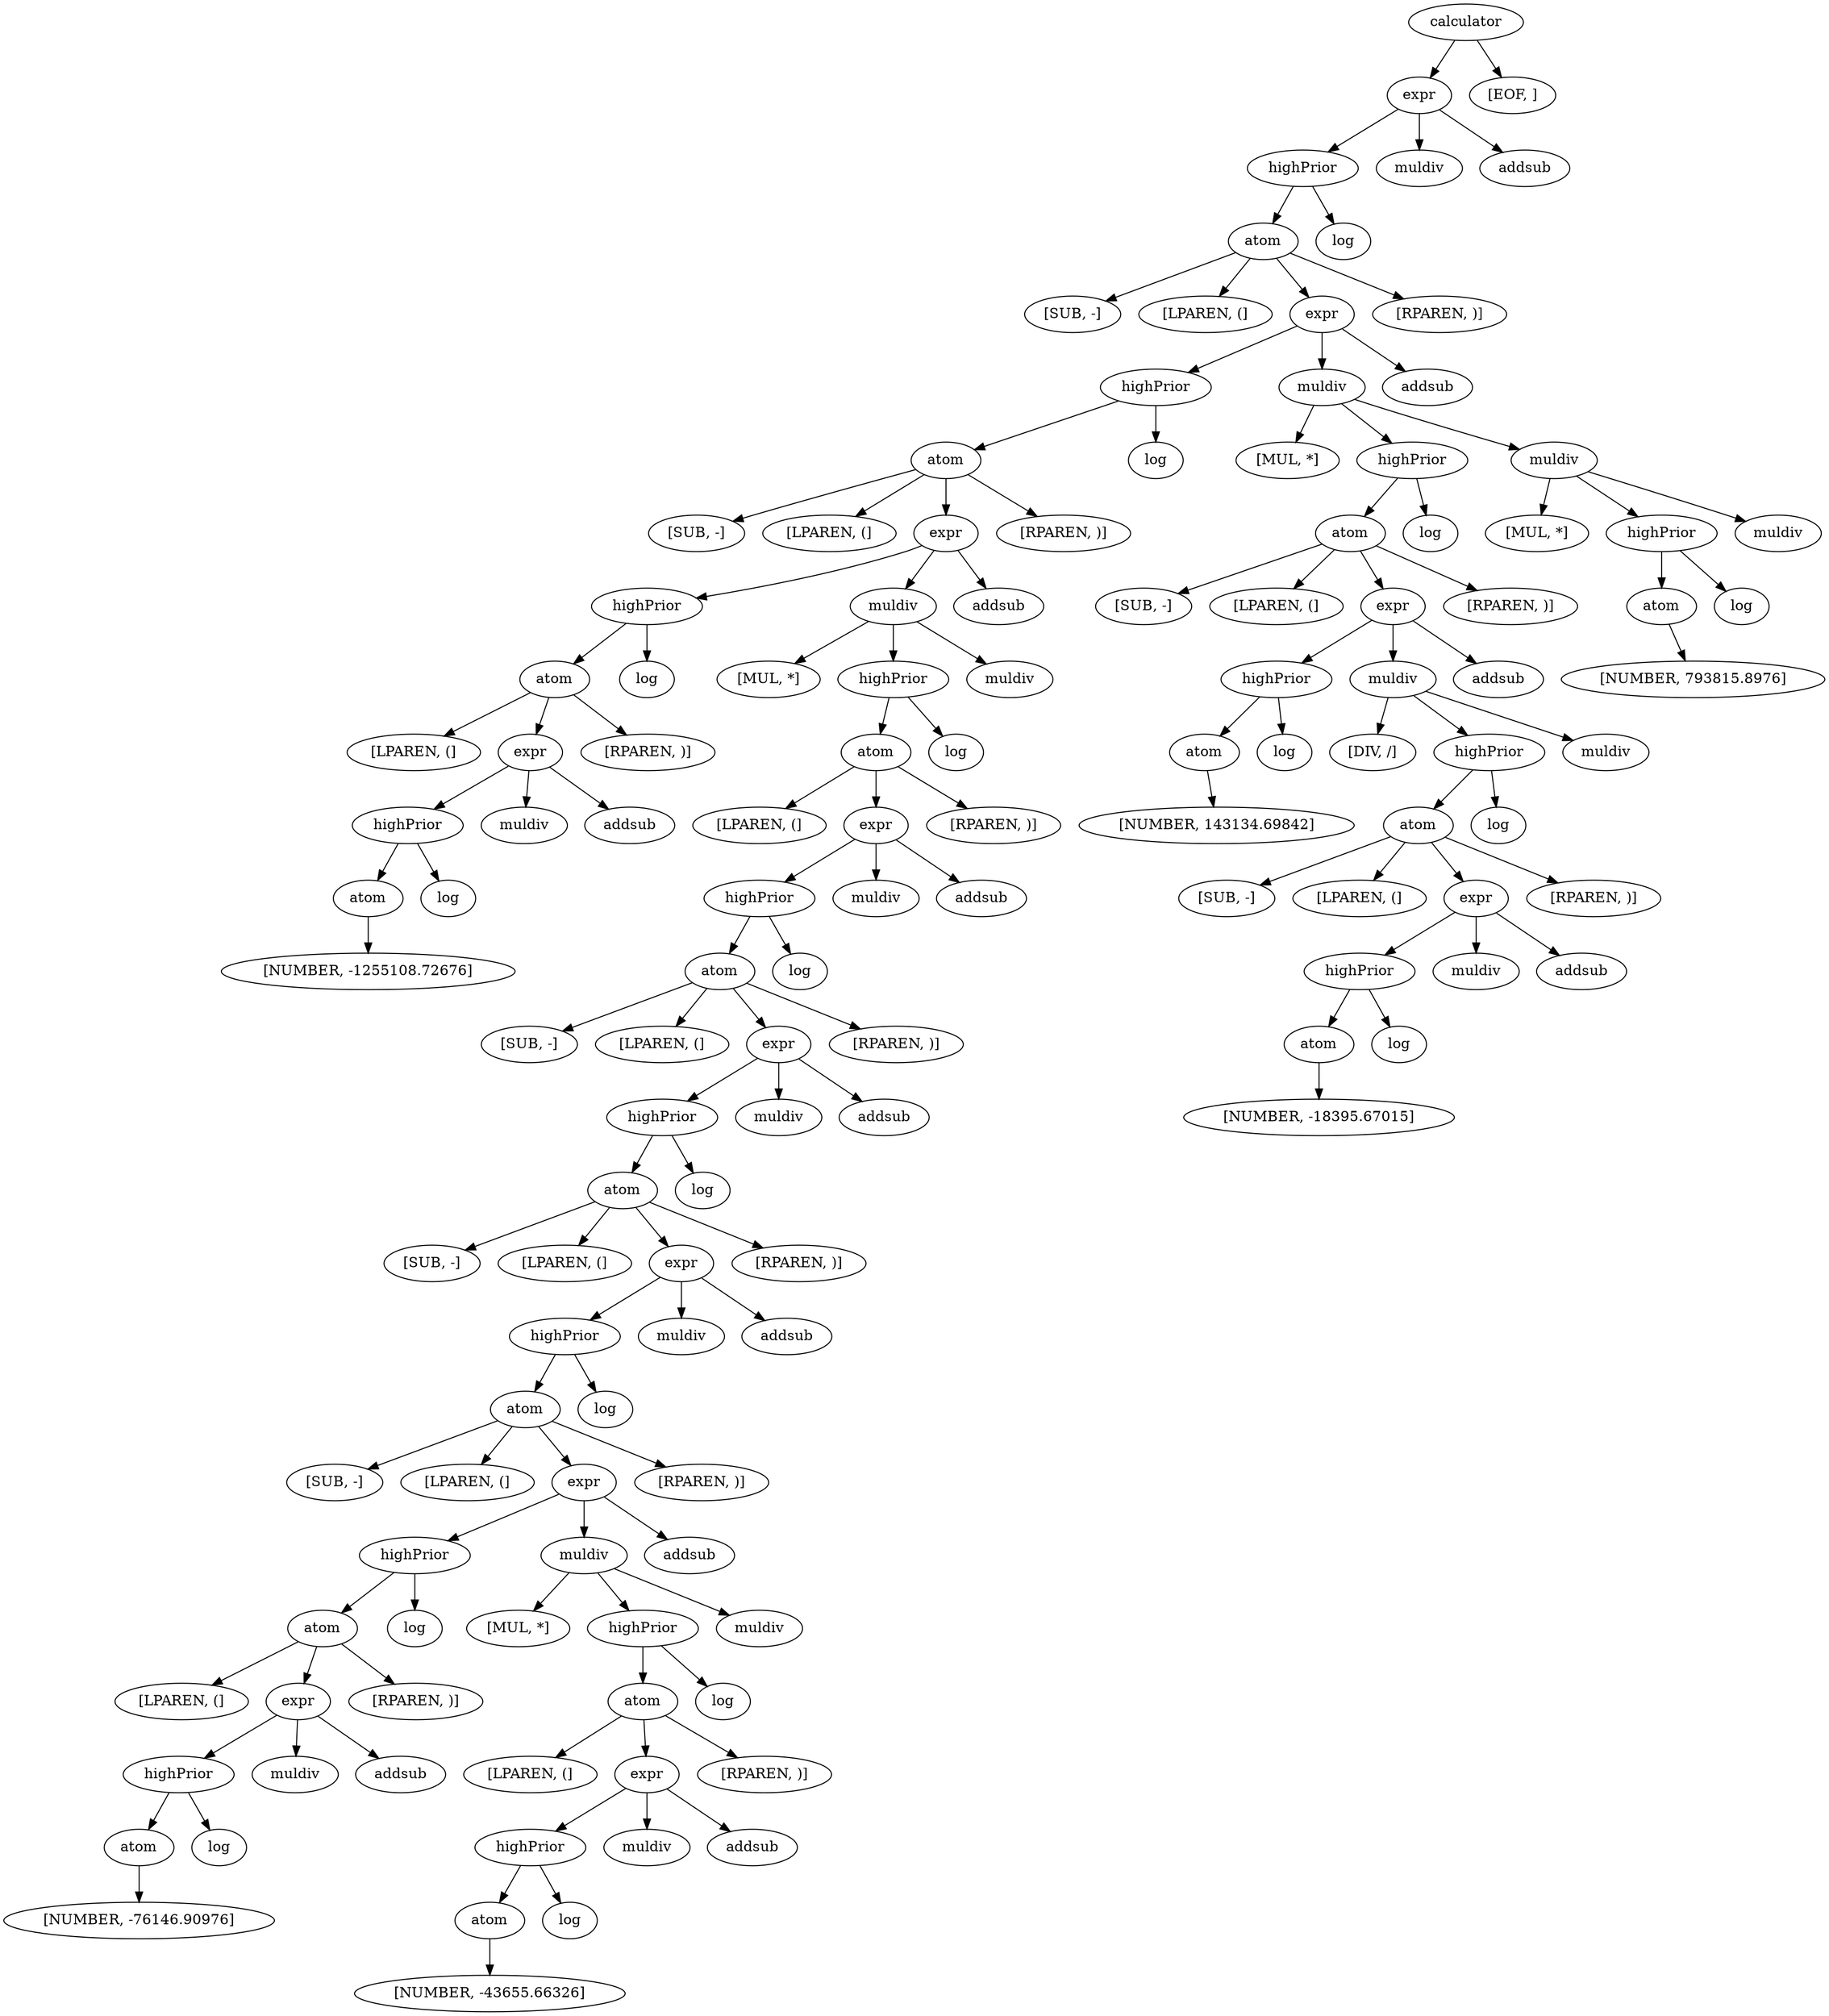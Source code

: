 digraph G {
0 [label = "calculator"]
1 [label = "expr"]
0 -> 1
2 [label = "highPrior"]
1 -> 2
3 [label = "atom"]
2 -> 3
4 [label = "[SUB, -]"]
3 -> 4
5 [label = "[LPAREN, (]"]
3 -> 5
6 [label = "expr"]
3 -> 6
7 [label = "highPrior"]
6 -> 7
8 [label = "atom"]
7 -> 8
9 [label = "[SUB, -]"]
8 -> 9
10 [label = "[LPAREN, (]"]
8 -> 10
11 [label = "expr"]
8 -> 11
12 [label = "highPrior"]
11 -> 12
13 [label = "atom"]
12 -> 13
14 [label = "[LPAREN, (]"]
13 -> 14
15 [label = "expr"]
13 -> 15
16 [label = "highPrior"]
15 -> 16
17 [label = "atom"]
16 -> 17
18 [label = "[NUMBER, -1255108.72676]"]
17 -> 18
19 [label = "log"]
16 -> 19
20 [label = "muldiv"]
15 -> 20
21 [label = "addsub"]
15 -> 21
22 [label = "[RPAREN, )]"]
13 -> 22
23 [label = "log"]
12 -> 23
24 [label = "muldiv"]
11 -> 24
25 [label = "[MUL, *]"]
24 -> 25
26 [label = "highPrior"]
24 -> 26
27 [label = "atom"]
26 -> 27
28 [label = "[LPAREN, (]"]
27 -> 28
29 [label = "expr"]
27 -> 29
30 [label = "highPrior"]
29 -> 30
31 [label = "atom"]
30 -> 31
32 [label = "[SUB, -]"]
31 -> 32
33 [label = "[LPAREN, (]"]
31 -> 33
34 [label = "expr"]
31 -> 34
35 [label = "highPrior"]
34 -> 35
36 [label = "atom"]
35 -> 36
37 [label = "[SUB, -]"]
36 -> 37
38 [label = "[LPAREN, (]"]
36 -> 38
39 [label = "expr"]
36 -> 39
40 [label = "highPrior"]
39 -> 40
41 [label = "atom"]
40 -> 41
42 [label = "[SUB, -]"]
41 -> 42
43 [label = "[LPAREN, (]"]
41 -> 43
44 [label = "expr"]
41 -> 44
45 [label = "highPrior"]
44 -> 45
46 [label = "atom"]
45 -> 46
47 [label = "[LPAREN, (]"]
46 -> 47
48 [label = "expr"]
46 -> 48
49 [label = "highPrior"]
48 -> 49
50 [label = "atom"]
49 -> 50
51 [label = "[NUMBER, -76146.90976]"]
50 -> 51
52 [label = "log"]
49 -> 52
53 [label = "muldiv"]
48 -> 53
54 [label = "addsub"]
48 -> 54
55 [label = "[RPAREN, )]"]
46 -> 55
56 [label = "log"]
45 -> 56
57 [label = "muldiv"]
44 -> 57
58 [label = "[MUL, *]"]
57 -> 58
59 [label = "highPrior"]
57 -> 59
60 [label = "atom"]
59 -> 60
61 [label = "[LPAREN, (]"]
60 -> 61
62 [label = "expr"]
60 -> 62
63 [label = "highPrior"]
62 -> 63
64 [label = "atom"]
63 -> 64
65 [label = "[NUMBER, -43655.66326]"]
64 -> 65
66 [label = "log"]
63 -> 66
67 [label = "muldiv"]
62 -> 67
68 [label = "addsub"]
62 -> 68
69 [label = "[RPAREN, )]"]
60 -> 69
70 [label = "log"]
59 -> 70
71 [label = "muldiv"]
57 -> 71
72 [label = "addsub"]
44 -> 72
73 [label = "[RPAREN, )]"]
41 -> 73
74 [label = "log"]
40 -> 74
75 [label = "muldiv"]
39 -> 75
76 [label = "addsub"]
39 -> 76
77 [label = "[RPAREN, )]"]
36 -> 77
78 [label = "log"]
35 -> 78
79 [label = "muldiv"]
34 -> 79
80 [label = "addsub"]
34 -> 80
81 [label = "[RPAREN, )]"]
31 -> 81
82 [label = "log"]
30 -> 82
83 [label = "muldiv"]
29 -> 83
84 [label = "addsub"]
29 -> 84
85 [label = "[RPAREN, )]"]
27 -> 85
86 [label = "log"]
26 -> 86
87 [label = "muldiv"]
24 -> 87
88 [label = "addsub"]
11 -> 88
89 [label = "[RPAREN, )]"]
8 -> 89
90 [label = "log"]
7 -> 90
91 [label = "muldiv"]
6 -> 91
92 [label = "[MUL, *]"]
91 -> 92
93 [label = "highPrior"]
91 -> 93
94 [label = "atom"]
93 -> 94
95 [label = "[SUB, -]"]
94 -> 95
96 [label = "[LPAREN, (]"]
94 -> 96
97 [label = "expr"]
94 -> 97
98 [label = "highPrior"]
97 -> 98
99 [label = "atom"]
98 -> 99
100 [label = "[NUMBER, 143134.69842]"]
99 -> 100
101 [label = "log"]
98 -> 101
102 [label = "muldiv"]
97 -> 102
103 [label = "[DIV, /]"]
102 -> 103
104 [label = "highPrior"]
102 -> 104
105 [label = "atom"]
104 -> 105
106 [label = "[SUB, -]"]
105 -> 106
107 [label = "[LPAREN, (]"]
105 -> 107
108 [label = "expr"]
105 -> 108
109 [label = "highPrior"]
108 -> 109
110 [label = "atom"]
109 -> 110
111 [label = "[NUMBER, -18395.67015]"]
110 -> 111
112 [label = "log"]
109 -> 112
113 [label = "muldiv"]
108 -> 113
114 [label = "addsub"]
108 -> 114
115 [label = "[RPAREN, )]"]
105 -> 115
116 [label = "log"]
104 -> 116
117 [label = "muldiv"]
102 -> 117
118 [label = "addsub"]
97 -> 118
119 [label = "[RPAREN, )]"]
94 -> 119
120 [label = "log"]
93 -> 120
121 [label = "muldiv"]
91 -> 121
122 [label = "[MUL, *]"]
121 -> 122
123 [label = "highPrior"]
121 -> 123
124 [label = "atom"]
123 -> 124
125 [label = "[NUMBER, 793815.8976]"]
124 -> 125
126 [label = "log"]
123 -> 126
127 [label = "muldiv"]
121 -> 127
128 [label = "addsub"]
6 -> 128
129 [label = "[RPAREN, )]"]
3 -> 129
130 [label = "log"]
2 -> 130
131 [label = "muldiv"]
1 -> 131
132 [label = "addsub"]
1 -> 132
133 [label = "[EOF, ]"]
0 -> 133
}
